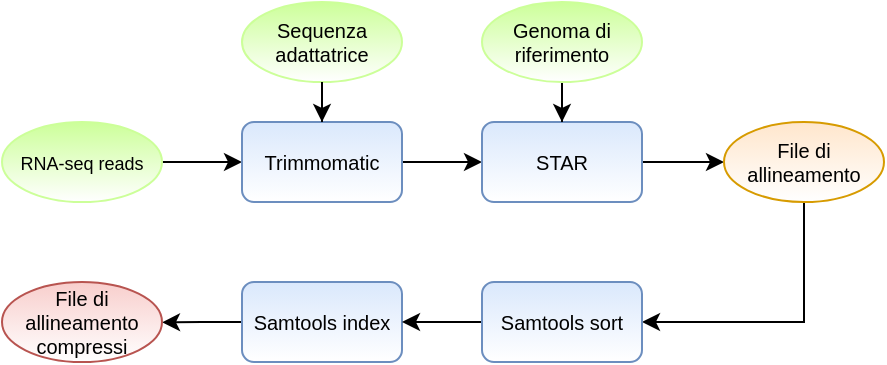 <mxfile compressed="false" version="14.6.13" type="device">
  <diagram id="prtHgNgQTEPvFCAcTncT" name="Page-1">
    <mxGraphModel dx="-22" dy="1641" grid="1" gridSize="10" guides="1" tooltips="1" connect="1" arrows="1" fold="1" page="1" pageScale="1" pageWidth="827" pageHeight="1169" math="0" shadow="0">
      <root>
        <mxCell id="0" />
        <mxCell id="1" parent="0" />
        <mxCell id="RElrKg4RWMtQLK25_EnR-11" style="edgeStyle=orthogonalEdgeStyle;rounded=0;orthogonalLoop=1;jettySize=auto;html=1;exitX=1;exitY=0.5;exitDx=0;exitDy=0;entryX=0;entryY=0.5;entryDx=0;entryDy=0;" edge="1" parent="1" source="RElrKg4RWMtQLK25_EnR-1" target="RElrKg4RWMtQLK25_EnR-2">
          <mxGeometry relative="1" as="geometry" />
        </mxCell>
        <mxCell id="RElrKg4RWMtQLK25_EnR-1" value="&lt;font style=&quot;font-size: 9px&quot;&gt;RNA-seq reads&lt;/font&gt;" style="ellipse;whiteSpace=wrap;html=1;rounded=1;fontSize=10;gradientColor=#ffffff;fillColor=#CCFF99;strokeColor=#CCFF99;" vertex="1" parent="1">
          <mxGeometry x="840" y="40" width="80" height="40" as="geometry" />
        </mxCell>
        <mxCell id="RElrKg4RWMtQLK25_EnR-12" style="edgeStyle=orthogonalEdgeStyle;rounded=0;orthogonalLoop=1;jettySize=auto;html=1;exitX=1;exitY=0.5;exitDx=0;exitDy=0;entryX=0;entryY=0.5;entryDx=0;entryDy=0;" edge="1" parent="1" source="RElrKg4RWMtQLK25_EnR-2" target="RElrKg4RWMtQLK25_EnR-6">
          <mxGeometry relative="1" as="geometry" />
        </mxCell>
        <mxCell id="RElrKg4RWMtQLK25_EnR-2" value="Trimmomatic" style="rounded=1;whiteSpace=wrap;html=1;fontSize=10;fillColor=#dae8fc;strokeColor=#6c8ebf;gradientColor=#ffffff;" vertex="1" parent="1">
          <mxGeometry x="960" y="40" width="80" height="40" as="geometry" />
        </mxCell>
        <mxCell id="RElrKg4RWMtQLK25_EnR-3" value="Sequenza adattatrice" style="ellipse;whiteSpace=wrap;html=1;rounded=1;fontSize=10;gradientColor=#ffffff;fillColor=#CCFF99;strokeColor=#CCFF99;" vertex="1" parent="1">
          <mxGeometry x="960" y="-20" width="80" height="40" as="geometry" />
        </mxCell>
        <mxCell id="RElrKg4RWMtQLK25_EnR-4" style="edgeStyle=orthogonalEdgeStyle;rounded=0;orthogonalLoop=1;jettySize=auto;html=1;entryX=0.5;entryY=0;entryDx=0;entryDy=0;fontSize=10;" edge="1" parent="1" source="RElrKg4RWMtQLK25_EnR-3" target="RElrKg4RWMtQLK25_EnR-2">
          <mxGeometry relative="1" as="geometry" />
        </mxCell>
        <mxCell id="RElrKg4RWMtQLK25_EnR-15" style="edgeStyle=orthogonalEdgeStyle;rounded=0;orthogonalLoop=1;jettySize=auto;html=1;exitX=1;exitY=0.5;exitDx=0;exitDy=0;entryX=0;entryY=0.5;entryDx=0;entryDy=0;" edge="1" parent="1" source="RElrKg4RWMtQLK25_EnR-6" target="RElrKg4RWMtQLK25_EnR-14">
          <mxGeometry relative="1" as="geometry" />
        </mxCell>
        <mxCell id="RElrKg4RWMtQLK25_EnR-6" value="STAR" style="rounded=1;whiteSpace=wrap;html=1;fontSize=10;fillColor=#dae8fc;strokeColor=#6c8ebf;gradientColor=#ffffff;" vertex="1" parent="1">
          <mxGeometry x="1080" y="40" width="80" height="40" as="geometry" />
        </mxCell>
        <mxCell id="RElrKg4RWMtQLK25_EnR-8" style="edgeStyle=orthogonalEdgeStyle;rounded=0;orthogonalLoop=1;jettySize=auto;html=1;entryX=0.5;entryY=0;entryDx=0;entryDy=0;fontSize=10;" edge="1" parent="1" source="RElrKg4RWMtQLK25_EnR-9" target="RElrKg4RWMtQLK25_EnR-6">
          <mxGeometry relative="1" as="geometry" />
        </mxCell>
        <mxCell id="RElrKg4RWMtQLK25_EnR-9" value="Genoma di riferimento" style="ellipse;whiteSpace=wrap;html=1;rounded=1;fontSize=10;gradientColor=#ffffff;fillColor=#CCFF99;strokeColor=#CCFF99;" vertex="1" parent="1">
          <mxGeometry x="1080" y="-20" width="80" height="40" as="geometry" />
        </mxCell>
        <mxCell id="RElrKg4RWMtQLK25_EnR-19" style="edgeStyle=orthogonalEdgeStyle;rounded=0;orthogonalLoop=1;jettySize=auto;html=1;exitX=0.5;exitY=1;exitDx=0;exitDy=0;entryX=1;entryY=0.5;entryDx=0;entryDy=0;" edge="1" parent="1" source="RElrKg4RWMtQLK25_EnR-14" target="RElrKg4RWMtQLK25_EnR-18">
          <mxGeometry relative="1" as="geometry" />
        </mxCell>
        <mxCell id="RElrKg4RWMtQLK25_EnR-14" value="File di allineamento" style="ellipse;whiteSpace=wrap;html=1;rounded=1;fontSize=10;fillColor=#ffe6cc;strokeColor=#d79b00;gradientColor=#ffffff;" vertex="1" parent="1">
          <mxGeometry x="1201" y="40" width="80" height="40" as="geometry" />
        </mxCell>
        <mxCell id="RElrKg4RWMtQLK25_EnR-21" style="edgeStyle=orthogonalEdgeStyle;rounded=0;orthogonalLoop=1;jettySize=auto;html=1;exitX=0;exitY=0.5;exitDx=0;exitDy=0;" edge="1" parent="1" source="RElrKg4RWMtQLK25_EnR-17">
          <mxGeometry relative="1" as="geometry">
            <mxPoint x="920" y="140.143" as="targetPoint" />
          </mxGeometry>
        </mxCell>
        <mxCell id="RElrKg4RWMtQLK25_EnR-17" value="Samtools index" style="rounded=1;whiteSpace=wrap;html=1;fontSize=10;fillColor=#dae8fc;strokeColor=#6c8ebf;gradientColor=#ffffff;" vertex="1" parent="1">
          <mxGeometry x="960" y="120" width="80" height="40" as="geometry" />
        </mxCell>
        <mxCell id="RElrKg4RWMtQLK25_EnR-20" style="edgeStyle=orthogonalEdgeStyle;rounded=0;orthogonalLoop=1;jettySize=auto;html=1;exitX=0;exitY=0.5;exitDx=0;exitDy=0;entryX=1;entryY=0.5;entryDx=0;entryDy=0;" edge="1" parent="1" source="RElrKg4RWMtQLK25_EnR-18" target="RElrKg4RWMtQLK25_EnR-17">
          <mxGeometry relative="1" as="geometry" />
        </mxCell>
        <mxCell id="RElrKg4RWMtQLK25_EnR-18" value="Samtools sort" style="rounded=1;whiteSpace=wrap;html=1;fontSize=10;fillColor=#dae8fc;strokeColor=#6c8ebf;gradientColor=#ffffff;" vertex="1" parent="1">
          <mxGeometry x="1080" y="120" width="80" height="40" as="geometry" />
        </mxCell>
        <mxCell id="RElrKg4RWMtQLK25_EnR-22" value="File di allineamento&lt;br&gt;compressi" style="ellipse;whiteSpace=wrap;html=1;rounded=1;fontSize=10;fillColor=#f8cecc;strokeColor=#b85450;gradientColor=#ffffff;" vertex="1" parent="1">
          <mxGeometry x="840" y="120" width="80" height="40" as="geometry" />
        </mxCell>
      </root>
    </mxGraphModel>
  </diagram>
</mxfile>

